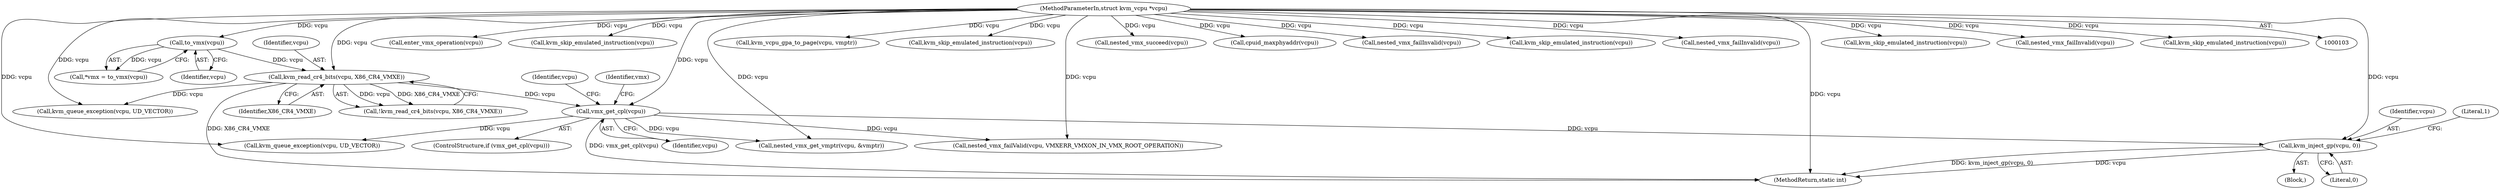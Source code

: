 digraph "0_linux_727ba748e110b4de50d142edca9d6a9b7e6111d8@pointer" {
"1000162" [label="(Call,kvm_inject_gp(vcpu, 0))"];
"1000132" [label="(Call,vmx_get_cpl(vcpu))"];
"1000122" [label="(Call,kvm_read_cr4_bits(vcpu, X86_CR4_VMXE))"];
"1000112" [label="(Call,to_vmx(vcpu))"];
"1000104" [label="(MethodParameterIn,struct kvm_vcpu *vcpu)"];
"1000126" [label="(Call,kvm_queue_exception(vcpu, UD_VECTOR))"];
"1000163" [label="(Identifier,vcpu)"];
"1000161" [label="(Block,)"];
"1000234" [label="(Call,enter_vmx_operation(vcpu))"];
"1000132" [label="(Call,vmx_get_cpl(vcpu))"];
"1000123" [label="(Identifier,vcpu)"];
"1000187" [label="(Call,kvm_skip_emulated_instruction(vcpu))"];
"1000113" [label="(Identifier,vcpu)"];
"1000135" [label="(Call,kvm_queue_exception(vcpu, UD_VECTOR))"];
"1000131" [label="(ControlStructure,if (vmx_get_cpl(vcpu)))"];
"1000168" [label="(Call,nested_vmx_get_vmptr(vcpu, &vmptr))"];
"1000191" [label="(Call,kvm_vcpu_gpa_to_page(vcpu, vmptr))"];
"1000136" [label="(Identifier,vcpu)"];
"1000166" [label="(Literal,1)"];
"1000110" [label="(Call,*vmx = to_vmx(vcpu))"];
"1000164" [label="(Literal,0)"];
"1000151" [label="(Call,kvm_skip_emulated_instruction(vcpu))"];
"1000245" [label="(MethodReturn,static int)"];
"1000240" [label="(Call,nested_vmx_succeed(vcpu))"];
"1000162" [label="(Call,kvm_inject_gp(vcpu, 0))"];
"1000181" [label="(Call,cpuid_maxphyaddr(vcpu))"];
"1000124" [label="(Identifier,X86_CR4_VMXE)"];
"1000133" [label="(Identifier,vcpu)"];
"1000216" [label="(Call,nested_vmx_failInvalid(vcpu))"];
"1000143" [label="(Identifier,vmx)"];
"1000243" [label="(Call,kvm_skip_emulated_instruction(vcpu))"];
"1000184" [label="(Call,nested_vmx_failInvalid(vcpu))"];
"1000147" [label="(Call,nested_vmx_failValid(vcpu, VMXERR_VMXON_IN_VMX_ROOT_OPERATION))"];
"1000122" [label="(Call,kvm_read_cr4_bits(vcpu, X86_CR4_VMXE))"];
"1000104" [label="(MethodParameterIn,struct kvm_vcpu *vcpu)"];
"1000219" [label="(Call,kvm_skip_emulated_instruction(vcpu))"];
"1000198" [label="(Call,nested_vmx_failInvalid(vcpu))"];
"1000121" [label="(Call,!kvm_read_cr4_bits(vcpu, X86_CR4_VMXE))"];
"1000201" [label="(Call,kvm_skip_emulated_instruction(vcpu))"];
"1000112" [label="(Call,to_vmx(vcpu))"];
"1000162" -> "1000161"  [label="AST: "];
"1000162" -> "1000164"  [label="CFG: "];
"1000163" -> "1000162"  [label="AST: "];
"1000164" -> "1000162"  [label="AST: "];
"1000166" -> "1000162"  [label="CFG: "];
"1000162" -> "1000245"  [label="DDG: vcpu"];
"1000162" -> "1000245"  [label="DDG: kvm_inject_gp(vcpu, 0)"];
"1000132" -> "1000162"  [label="DDG: vcpu"];
"1000104" -> "1000162"  [label="DDG: vcpu"];
"1000132" -> "1000131"  [label="AST: "];
"1000132" -> "1000133"  [label="CFG: "];
"1000133" -> "1000132"  [label="AST: "];
"1000136" -> "1000132"  [label="CFG: "];
"1000143" -> "1000132"  [label="CFG: "];
"1000132" -> "1000245"  [label="DDG: vmx_get_cpl(vcpu)"];
"1000122" -> "1000132"  [label="DDG: vcpu"];
"1000104" -> "1000132"  [label="DDG: vcpu"];
"1000132" -> "1000135"  [label="DDG: vcpu"];
"1000132" -> "1000147"  [label="DDG: vcpu"];
"1000132" -> "1000168"  [label="DDG: vcpu"];
"1000122" -> "1000121"  [label="AST: "];
"1000122" -> "1000124"  [label="CFG: "];
"1000123" -> "1000122"  [label="AST: "];
"1000124" -> "1000122"  [label="AST: "];
"1000121" -> "1000122"  [label="CFG: "];
"1000122" -> "1000245"  [label="DDG: X86_CR4_VMXE"];
"1000122" -> "1000121"  [label="DDG: vcpu"];
"1000122" -> "1000121"  [label="DDG: X86_CR4_VMXE"];
"1000112" -> "1000122"  [label="DDG: vcpu"];
"1000104" -> "1000122"  [label="DDG: vcpu"];
"1000122" -> "1000126"  [label="DDG: vcpu"];
"1000112" -> "1000110"  [label="AST: "];
"1000112" -> "1000113"  [label="CFG: "];
"1000113" -> "1000112"  [label="AST: "];
"1000110" -> "1000112"  [label="CFG: "];
"1000112" -> "1000110"  [label="DDG: vcpu"];
"1000104" -> "1000112"  [label="DDG: vcpu"];
"1000104" -> "1000103"  [label="AST: "];
"1000104" -> "1000245"  [label="DDG: vcpu"];
"1000104" -> "1000126"  [label="DDG: vcpu"];
"1000104" -> "1000135"  [label="DDG: vcpu"];
"1000104" -> "1000147"  [label="DDG: vcpu"];
"1000104" -> "1000151"  [label="DDG: vcpu"];
"1000104" -> "1000168"  [label="DDG: vcpu"];
"1000104" -> "1000181"  [label="DDG: vcpu"];
"1000104" -> "1000184"  [label="DDG: vcpu"];
"1000104" -> "1000187"  [label="DDG: vcpu"];
"1000104" -> "1000191"  [label="DDG: vcpu"];
"1000104" -> "1000198"  [label="DDG: vcpu"];
"1000104" -> "1000201"  [label="DDG: vcpu"];
"1000104" -> "1000216"  [label="DDG: vcpu"];
"1000104" -> "1000219"  [label="DDG: vcpu"];
"1000104" -> "1000234"  [label="DDG: vcpu"];
"1000104" -> "1000240"  [label="DDG: vcpu"];
"1000104" -> "1000243"  [label="DDG: vcpu"];
}
